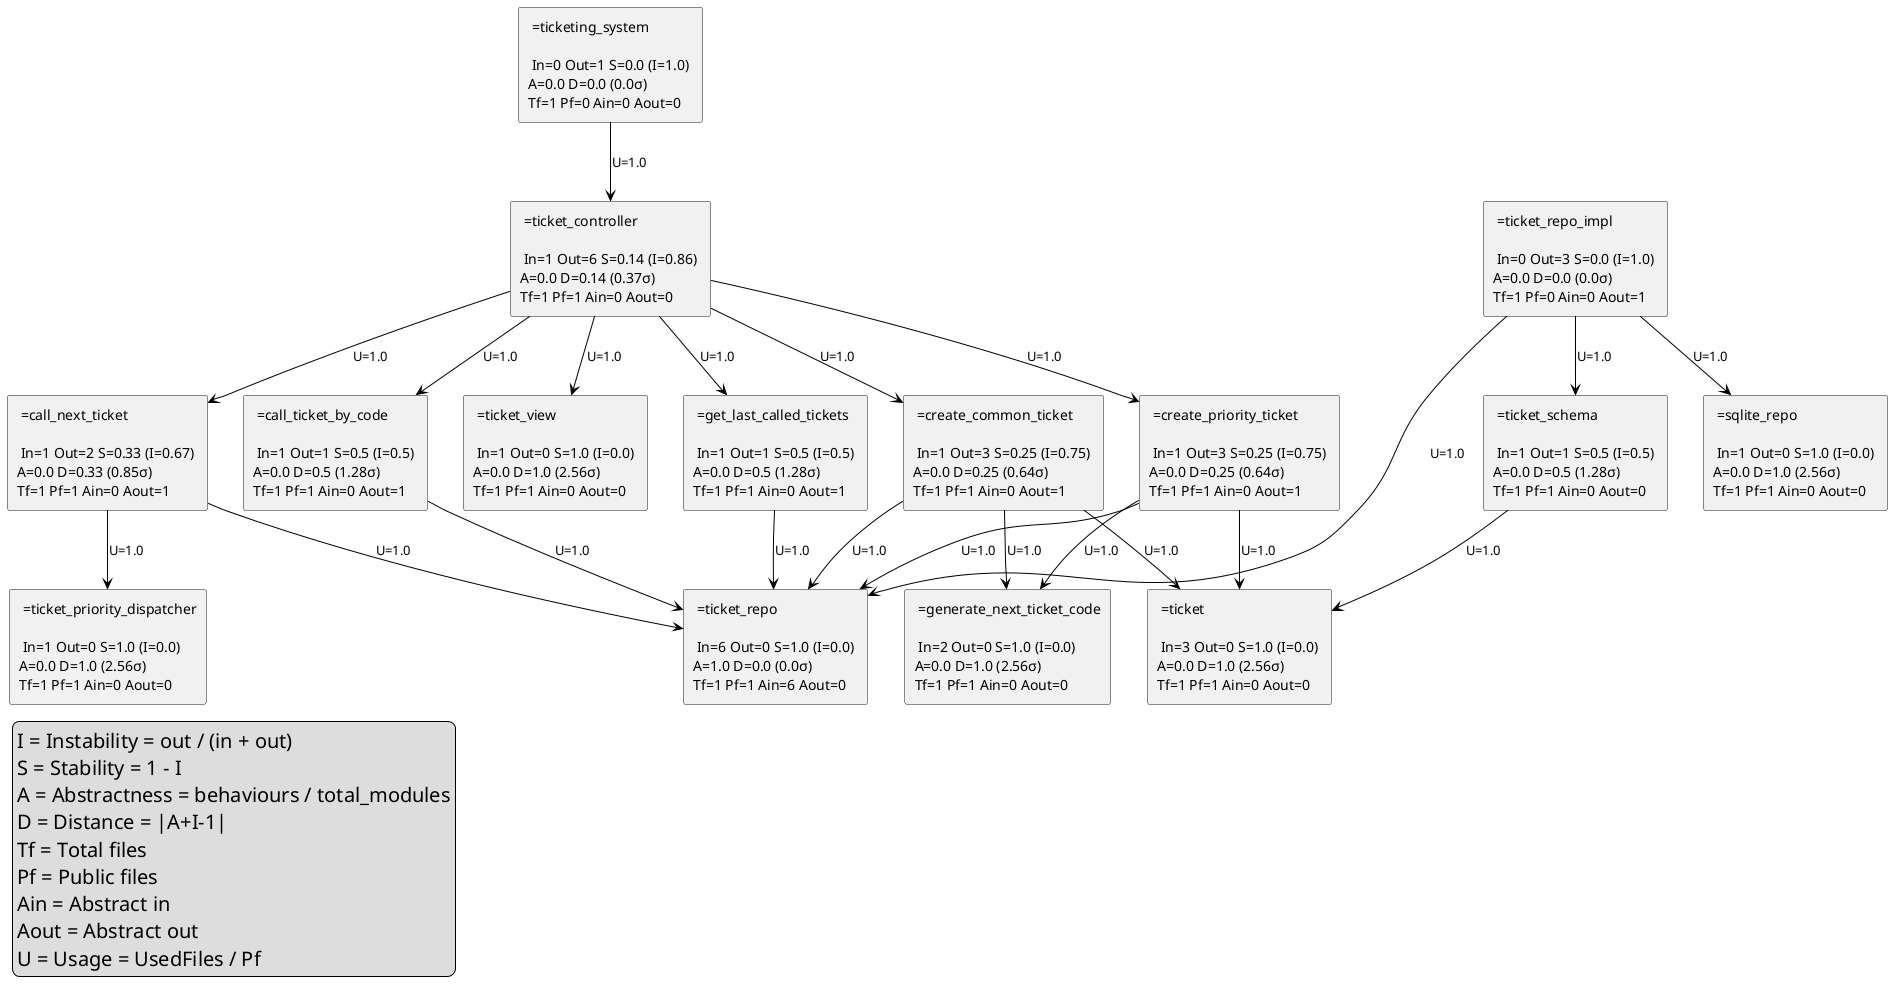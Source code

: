 @startuml
skinparam backgroundColor<<dep>> Grey
skinparam legend {
 FontSize 20
 }
legend bottom left
 I = Instability = out / (in + out)
S = Stability = 1 - I
A = Abstractness = behaviours / total_modules
D = Distance = |A+I-1|
Tf = Total files
Pf = Public files
Ain = Abstract in
Aout = Abstract out
U = Usage = UsedFiles / Pf 
 endlegend
rectangle ticketing_system  [ =ticketing_system 

 In=0 Out=1 S=0.0 (I=1.0) 
A=0.0 D=0.0 (0.0σ) 
Tf=1 Pf=0 Ain=0 Aout=0 ]
rectangle ticket  [ =ticket 

 In=3 Out=0 S=1.0 (I=0.0) 
A=0.0 D=1.0 (2.56σ) 
Tf=1 Pf=1 Ain=0 Aout=0 ]
rectangle ticket_repo  [ =ticket_repo 

 In=6 Out=0 S=1.0 (I=0.0) 
A=1.0 D=0.0 (0.0σ) 
Tf=1 Pf=1 Ain=6 Aout=0 ]
rectangle create_priority_ticket  [ =create_priority_ticket 

 In=1 Out=3 S=0.25 (I=0.75) 
A=0.0 D=0.25 (0.64σ) 
Tf=1 Pf=1 Ain=0 Aout=1 ]
rectangle call_next_ticket  [ =call_next_ticket 

 In=1 Out=2 S=0.33 (I=0.67) 
A=0.0 D=0.33 (0.85σ) 
Tf=1 Pf=1 Ain=0 Aout=1 ]
rectangle call_ticket_by_code  [ =call_ticket_by_code 

 In=1 Out=1 S=0.5 (I=0.5) 
A=0.0 D=0.5 (1.28σ) 
Tf=1 Pf=1 Ain=0 Aout=1 ]
rectangle generate_next_ticket_code  [ =generate_next_ticket_code 

 In=2 Out=0 S=1.0 (I=0.0) 
A=0.0 D=1.0 (2.56σ) 
Tf=1 Pf=1 Ain=0 Aout=0 ]
rectangle get_last_called_tickets  [ =get_last_called_tickets 

 In=1 Out=1 S=0.5 (I=0.5) 
A=0.0 D=0.5 (1.28σ) 
Tf=1 Pf=1 Ain=0 Aout=1 ]
rectangle create_common_ticket  [ =create_common_ticket 

 In=1 Out=3 S=0.25 (I=0.75) 
A=0.0 D=0.25 (0.64σ) 
Tf=1 Pf=1 Ain=0 Aout=1 ]
rectangle ticket_controller  [ =ticket_controller 

 In=1 Out=6 S=0.14 (I=0.86) 
A=0.0 D=0.14 (0.37σ) 
Tf=1 Pf=1 Ain=0 Aout=0 ]
rectangle ticket_view  [ =ticket_view 

 In=1 Out=0 S=1.0 (I=0.0) 
A=0.0 D=1.0 (2.56σ) 
Tf=1 Pf=1 Ain=0 Aout=0 ]
rectangle ticket_schema  [ =ticket_schema 

 In=1 Out=1 S=0.5 (I=0.5) 
A=0.0 D=0.5 (1.28σ) 
Tf=1 Pf=1 Ain=0 Aout=0 ]
rectangle ticket_repo_impl  [ =ticket_repo_impl 

 In=0 Out=3 S=0.0 (I=1.0) 
A=0.0 D=0.0 (0.0σ) 
Tf=1 Pf=0 Ain=0 Aout=1 ]
rectangle sqlite_repo  [ =sqlite_repo 

 In=1 Out=0 S=1.0 (I=0.0) 
A=0.0 D=1.0 (2.56σ) 
Tf=1 Pf=1 Ain=0 Aout=0 ]
rectangle ticket_priority_dispatcher  [ =ticket_priority_dispatcher 

 In=1 Out=0 S=1.0 (I=0.0) 
A=0.0 D=1.0 (2.56σ) 
Tf=1 Pf=1 Ain=0 Aout=0 ]
[ticketing_system] -[#black]-> [ticket_controller] : U=1.0
[create_priority_ticket] -[#black]-> [generate_next_ticket_code] : U=1.0
[create_priority_ticket] -[#black]-> [ticket_repo] : U=1.0
[create_priority_ticket] -[#black]-> [ticket] : U=1.0
[call_next_ticket] -[#black]-> [ticket_priority_dispatcher] : U=1.0
[call_next_ticket] -[#black]-> [ticket_repo] : U=1.0
[call_ticket_by_code] -[#black]-> [ticket_repo] : U=1.0
[get_last_called_tickets] -[#black]-> [ticket_repo] : U=1.0
[create_common_ticket] -[#black]-> [generate_next_ticket_code] : U=1.0
[create_common_ticket] -[#black]-> [ticket_repo] : U=1.0
[create_common_ticket] -[#black]-> [ticket] : U=1.0
[ticket_controller] -[#black]-> [ticket_view] : U=1.0
[ticket_controller] -[#black]-> [create_common_ticket] : U=1.0
[ticket_controller] -[#black]-> [get_last_called_tickets] : U=1.0
[ticket_controller] -[#black]-> [call_ticket_by_code] : U=1.0
[ticket_controller] -[#black]-> [call_next_ticket] : U=1.0
[ticket_controller] -[#black]-> [create_priority_ticket] : U=1.0
[ticket_schema] -[#black]-> [ticket] : U=1.0
[ticket_repo_impl] -[#black]-> [sqlite_repo] : U=1.0
[ticket_repo_impl] -[#black]-> [ticket_schema] : U=1.0
[ticket_repo_impl] -[#black]-> [ticket_repo] : U=1.0
@enduml
